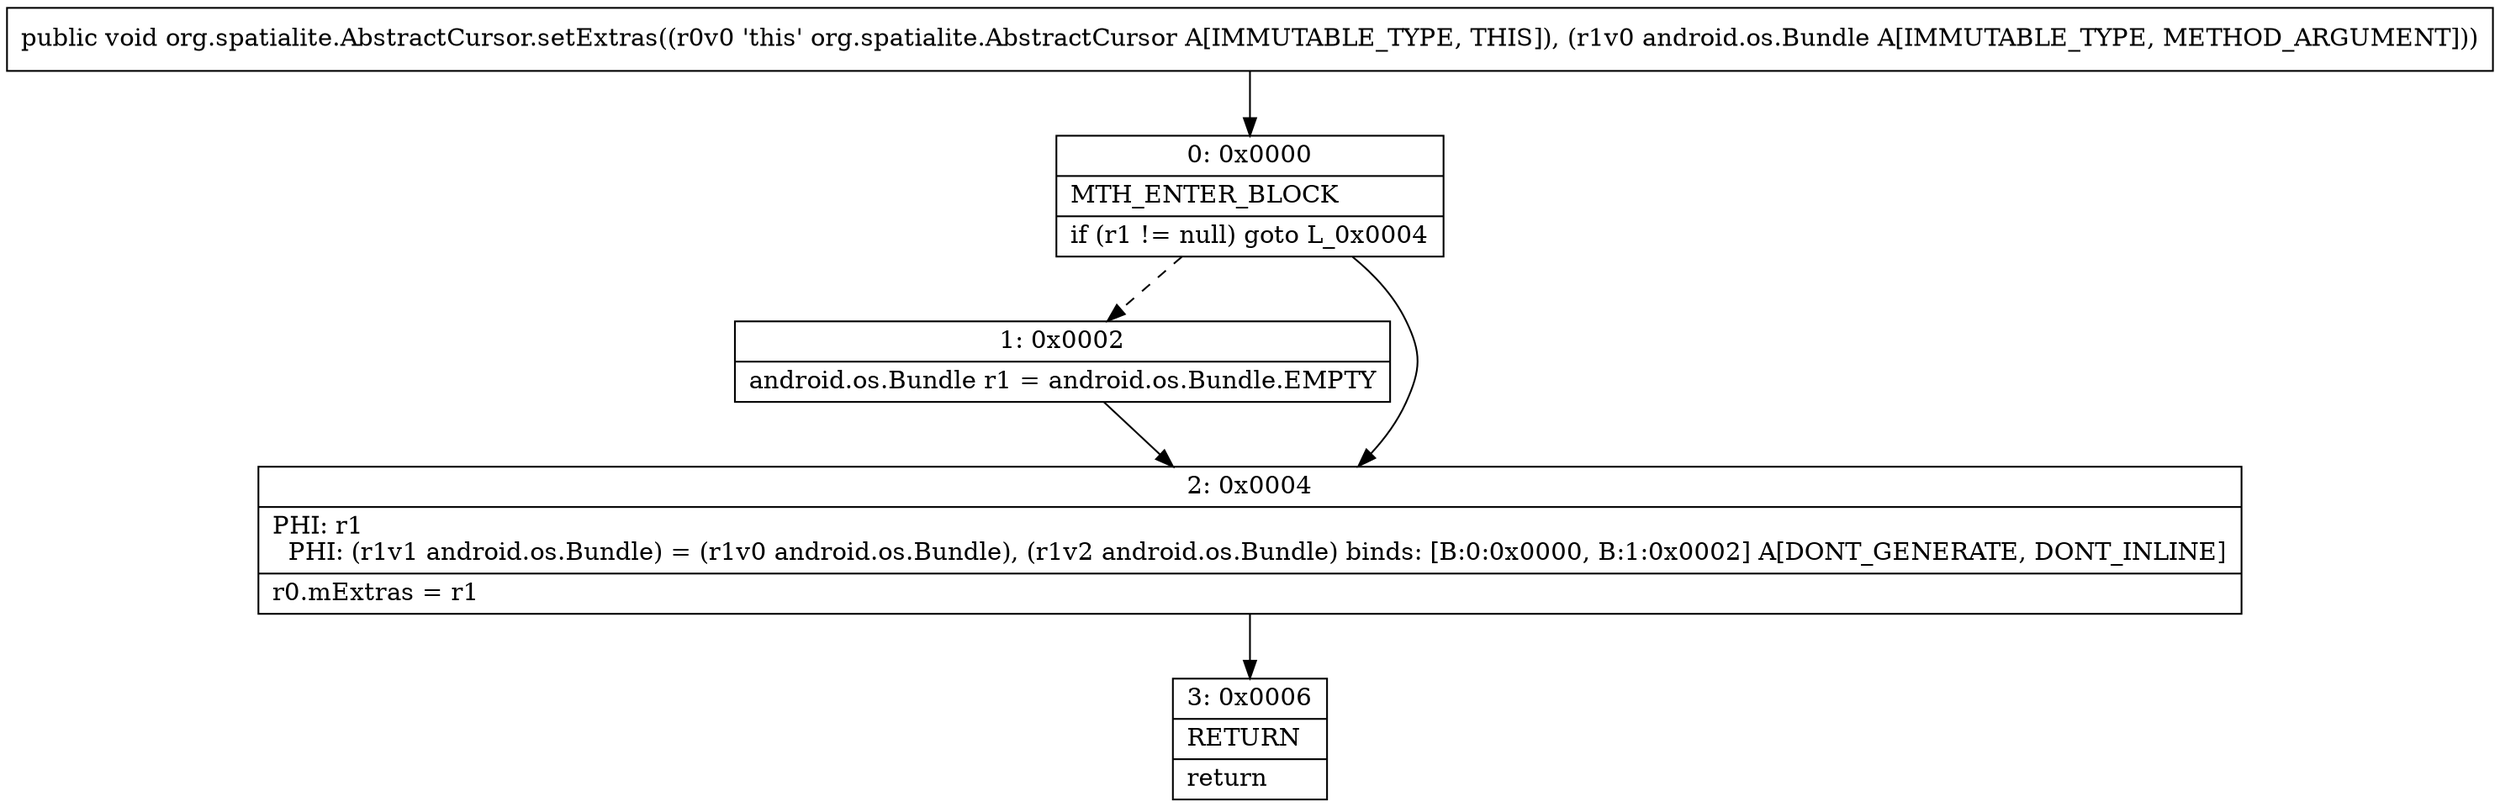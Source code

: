 digraph "CFG fororg.spatialite.AbstractCursor.setExtras(Landroid\/os\/Bundle;)V" {
Node_0 [shape=record,label="{0\:\ 0x0000|MTH_ENTER_BLOCK\l|if (r1 != null) goto L_0x0004\l}"];
Node_1 [shape=record,label="{1\:\ 0x0002|android.os.Bundle r1 = android.os.Bundle.EMPTY\l}"];
Node_2 [shape=record,label="{2\:\ 0x0004|PHI: r1 \l  PHI: (r1v1 android.os.Bundle) = (r1v0 android.os.Bundle), (r1v2 android.os.Bundle) binds: [B:0:0x0000, B:1:0x0002] A[DONT_GENERATE, DONT_INLINE]\l|r0.mExtras = r1\l}"];
Node_3 [shape=record,label="{3\:\ 0x0006|RETURN\l|return\l}"];
MethodNode[shape=record,label="{public void org.spatialite.AbstractCursor.setExtras((r0v0 'this' org.spatialite.AbstractCursor A[IMMUTABLE_TYPE, THIS]), (r1v0 android.os.Bundle A[IMMUTABLE_TYPE, METHOD_ARGUMENT])) }"];
MethodNode -> Node_0;
Node_0 -> Node_1[style=dashed];
Node_0 -> Node_2;
Node_1 -> Node_2;
Node_2 -> Node_3;
}

